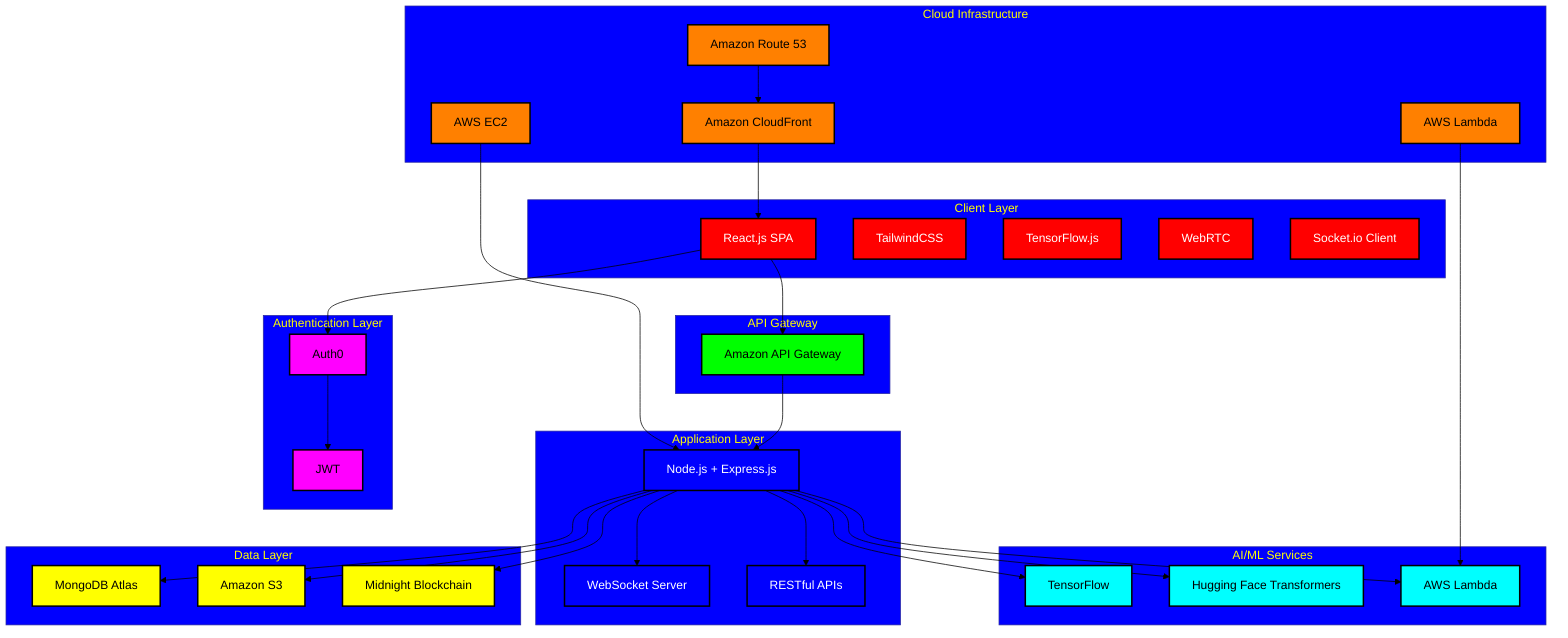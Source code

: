 %%{init: {'theme': 'base', 'themeVariables': { 'primaryColor': '#ff0000', 'secondaryColor': '#00ff00', 'tertiaryColor': '#0000ff', 'primaryTextColor': '#ffffff', 'secondaryTextColor': '#000000', 'lineColor': '#000000', 'fontSize': '16px'}}}%%
graph TB
    subgraph "Client Layer"
        A[React.js SPA]
        B[TailwindCSS]
        C[TensorFlow.js]
        D[WebRTC]
        E[Socket.io Client]
    end

    subgraph "API Gateway"
        F[Amazon API Gateway]
    end

    subgraph "Application Layer"
        G[Node.js + Express.js]
        H[WebSocket Server]
        I[RESTful APIs]
    end

    subgraph "Authentication Layer"
        J[Auth0]
        K[JWT]
    end

    subgraph "AI/ML Services"
        L[TensorFlow]
        M[Hugging Face Transformers]
        N[AWS Lambda]
    end

    subgraph "Data Layer"
        O[MongoDB Atlas]
        P[Amazon S3]
        Q[Midnight Blockchain]
    end

    subgraph "Cloud Infrastructure"
        R[AWS EC2]
        S[AWS Lambda]
        T[Amazon CloudFront]
        U[Amazon Route 53]
    end

    A --> F
    F --> G
    G --> H
    G --> I
    A --> J
    J --> K
    G --> L
    G --> M
    G --> N
    G --> O
    G --> P
    G --> Q
    R --> G
    S --> N
    T --> A
    U --> T

    classDef default fill:#ffffff,stroke:#000000,stroke-width:2px;
    classDef clientLayer fill:#ff0000,color:#ffffff;
    classDef apiGateway fill:#00ff00,color:#000000;
    classDef appLayer fill:#0000ff,color:#ffffff;
    classDef authLayer fill:#ff00ff,color:#000000;
    classDef aiLayer fill:#00ffff,color:#000000;
    classDef dataLayer fill:#ffff00,color:#000000;
    classDef cloudLayer fill:#ff8000,color:#000000;

    class A,B,C,D,E clientLayer;
    class F apiGateway;
    class G,H,I appLayer;
    class J,K authLayer;
    class L,M,N aiLayer;
    class O,P,Q dataLayer;
    class R,S,T,U cloudLayer;